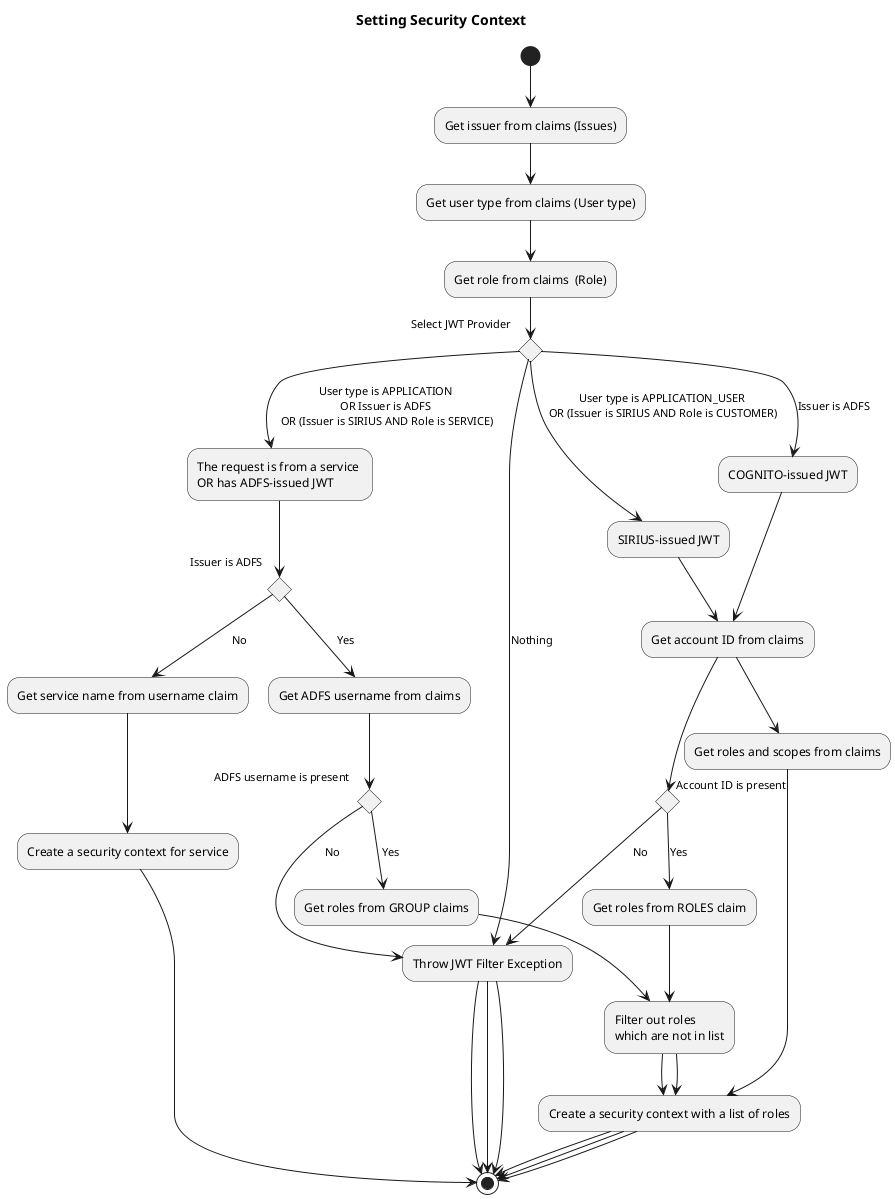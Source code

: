@startuml Setting Security Context

    title Setting Security Context

    (*) --> Get issuer from claims (Issues)
        --> Get user type from claims (User type)
        --> Get role from claims  (Role)
        
        if "Select JWT Provider"
            --> [User type is APPLICATION \nOR Issuer is ADFS \nOR (Issuer is SIRIUS AND Role is SERVICE)] The request is from a service \nOR has ADFS-issued JWT

            if "Issuer is ADFS"
                --> [Yes] Get ADFS username from claims
                
                if "ADFS username is present"
                    --> [Yes] Get roles from GROUP claims
                    --> "Filter out roles \nwhich are not in list"
                    --> Create a security context with a list of roles
                    --> (*)
                else
                    --> [No] Throw JWT Filter Exception
                    --> (*)
                endif
            else
                --> [No] Get service name from username claim
                --> Create a security context for service
                --> (*)
            endif
        else
            --> [User type is APPLICATION_USER \nOR (Issuer is SIRIUS AND Role is CUSTOMER)] SIRIUS-issued JWT

            --> Get account ID from claims
            if "Account ID is present"
                --> [Yes] Get roles from ROLES claim
                --> "Filter out roles \nwhich are not in list"
                --> Create a security context with a list of roles
                --> (*)
            else
                --> [No] Throw JWT Filter Exception
                --> (*)
            endif
        else
            --> [Issuer is ADFS] COGNITO-issued JWT
            --> Get account ID from claims
            --> Get roles and scopes from claims
            --> Create a security context with a list of roles
            --> (*)
        else
            --> [Nothing] Throw JWT Filter Exception
            --> (*)
        endif

@enduml